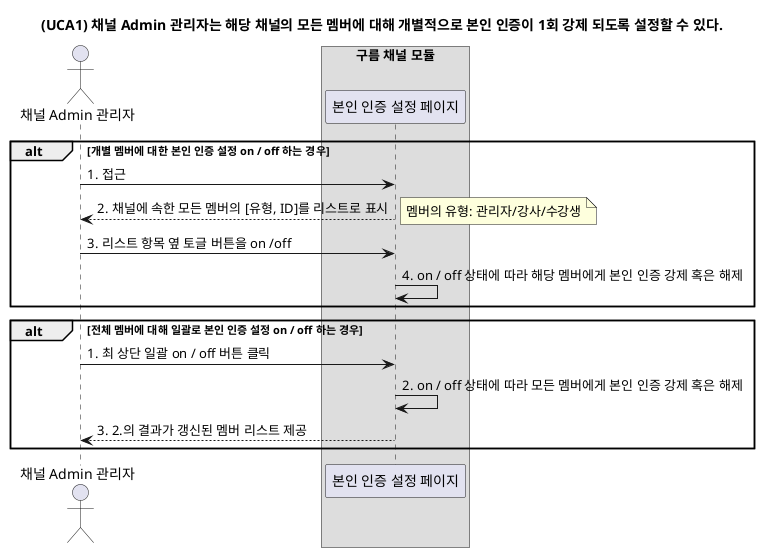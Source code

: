 @startuml

title (UCA1) 채널 Admin 관리자는 해당 채널의 모든 멤버에 대해 개별적으로 본인 인증이 1회 강제 되도록 설정할 수 있다.

actor "채널 Admin 관리자"

box "구름 채널 모듈"
participant "본인 인증 설정 페이지"
endbox

alt 개별 멤버에 대한 본인 인증 설정 on / off 하는 경우
"채널 Admin 관리자" -> "본인 인증 설정 페이지" : 1. 접근
"본인 인증 설정 페이지" --> "채널 Admin 관리자" : 2. 채널에 속한 모든 멤버의 [유형, ID]를 리스트로 표시
note right
멤버의 유형: 관리자/강사/수강생
end note
"채널 Admin 관리자" -> "본인 인증 설정 페이지" : 3. 리스트 항목 옆 토글 버튼을 on /off
"본인 인증 설정 페이지" -> "본인 인증 설정 페이지" : 4. on / off 상태에 따라 해당 멤버에게 본인 인증 강제 혹은 해제
end

alt 전체 멤버에 대해 일괄로 본인 인증 설정 on / off 하는 경우
"채널 Admin 관리자" -> "본인 인증 설정 페이지" : 1. 최 상단 일괄 on / off 버튼 클릭
"본인 인증 설정 페이지" -> "본인 인증 설정 페이지" : 2. on / off 상태에 따라 모든 멤버에게 본인 인증 강제 혹은 해제
"본인 인증 설정 페이지" --> "채널 Admin 관리자" : 3. 2.의 결과가 갱신된 멤버 리스트 제공
end
@enduml